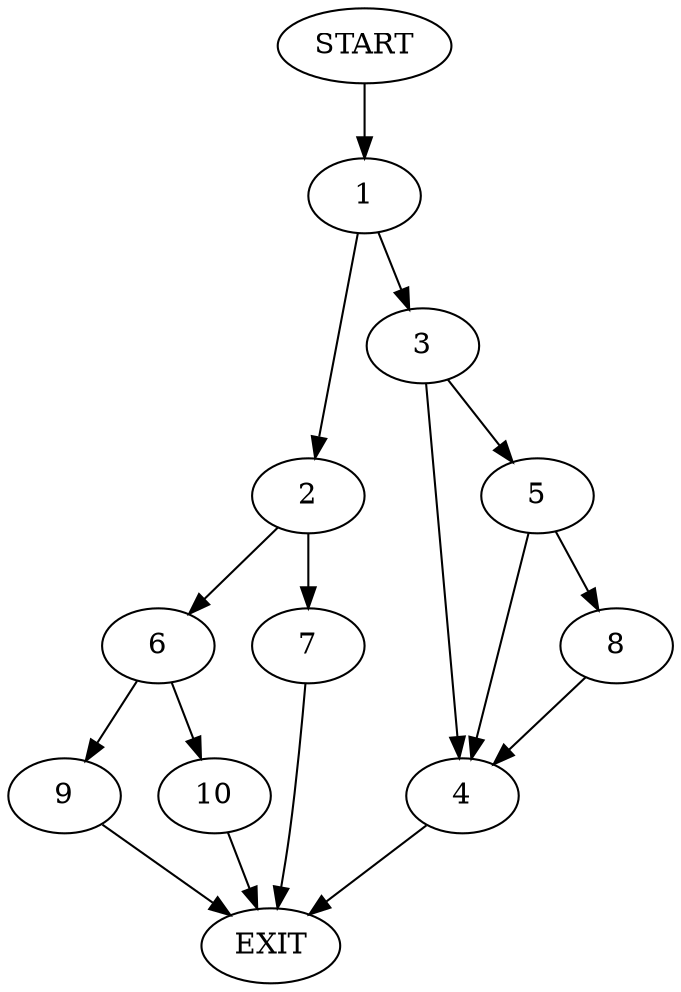 digraph {
0 [label="START"]
11 [label="EXIT"]
0 -> 1
1 -> 2
1 -> 3
3 -> 4
3 -> 5
2 -> 6
2 -> 7
4 -> 11
5 -> 4
5 -> 8
8 -> 4
6 -> 9
6 -> 10
7 -> 11
9 -> 11
10 -> 11
}

